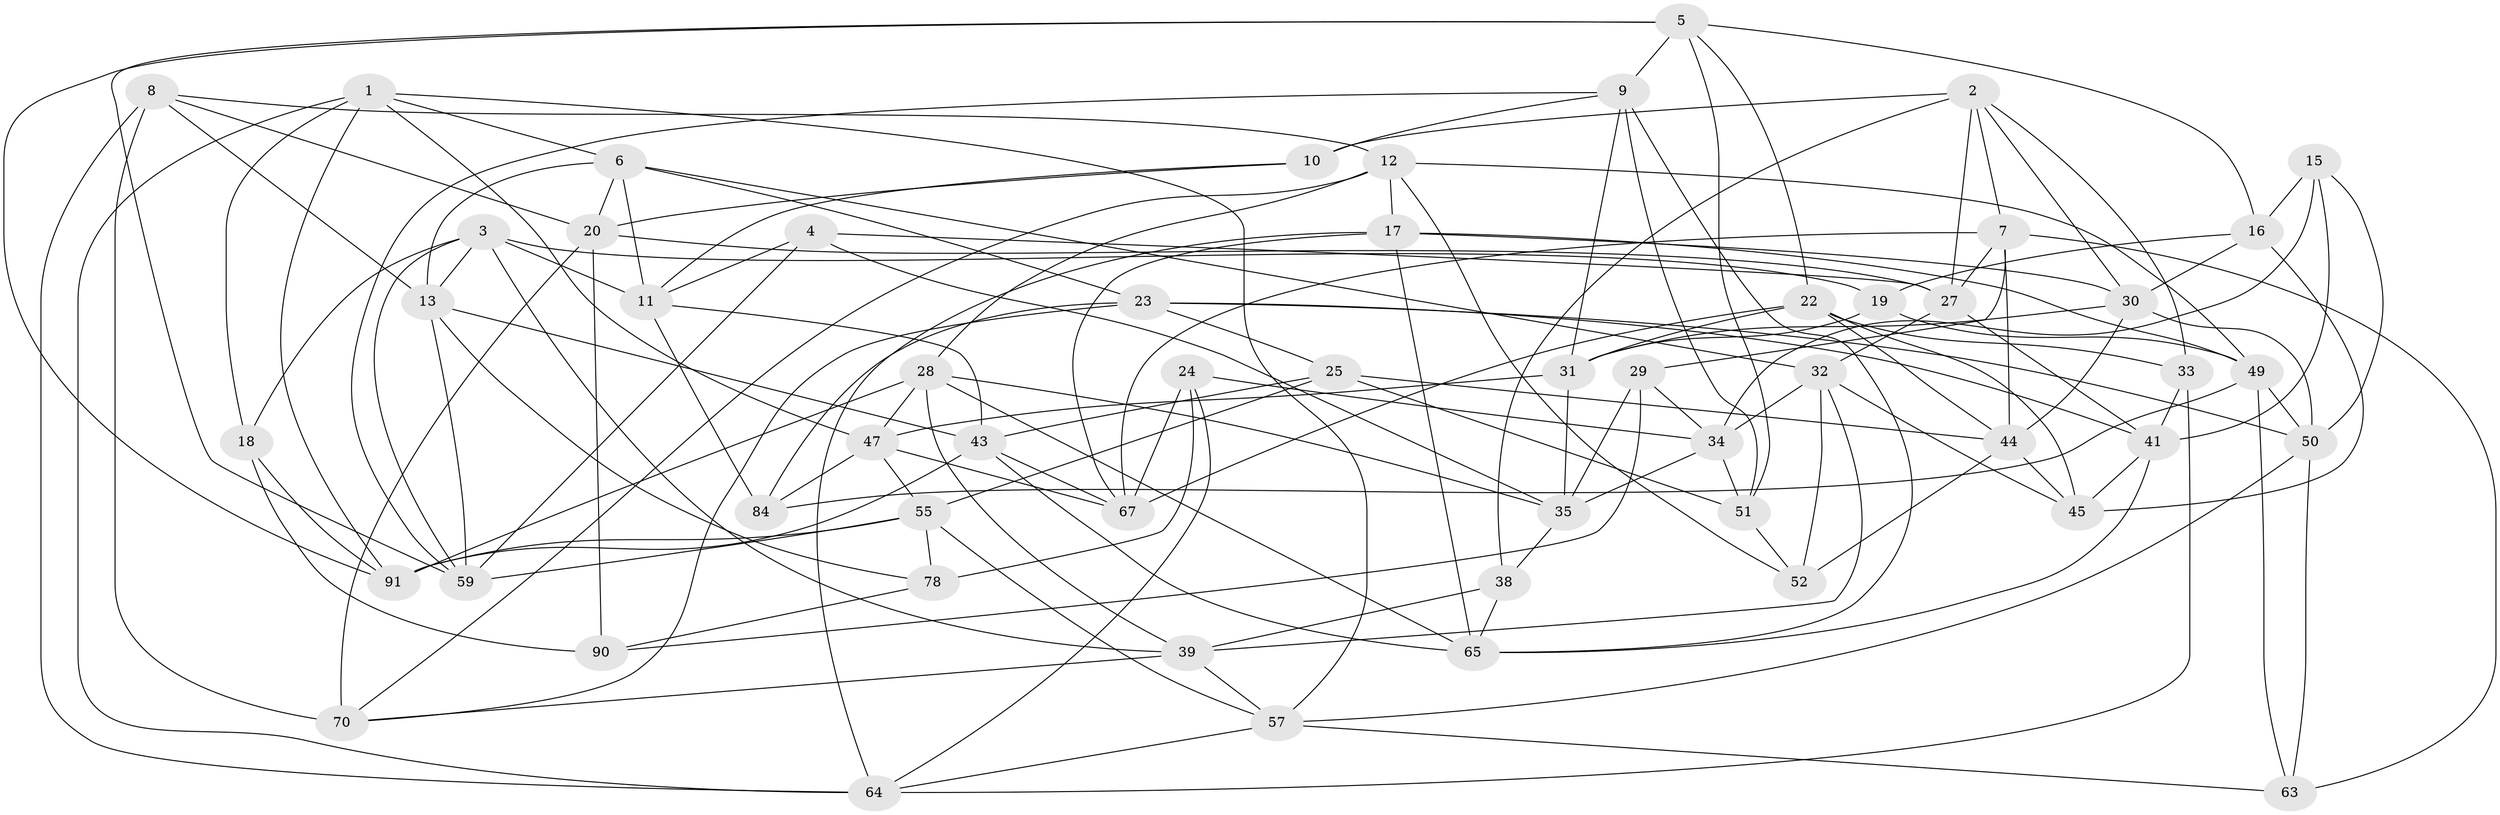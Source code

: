 // original degree distribution, {4: 1.0}
// Generated by graph-tools (version 1.1) at 2025/42/03/06/25 10:42:16]
// undirected, 55 vertices, 148 edges
graph export_dot {
graph [start="1"]
  node [color=gray90,style=filled];
  1 [super="+93"];
  2 [super="+80"];
  3 [super="+26"];
  4;
  5 [super="+71"];
  6 [super="+42"];
  7 [super="+14"];
  8 [super="+72"];
  9 [super="+75"];
  10;
  11 [super="+54"];
  12 [super="+96"];
  13 [super="+40"];
  15;
  16 [super="+37"];
  17 [super="+21"];
  18;
  19;
  20 [super="+53"];
  22 [super="+88"];
  23 [super="+83"];
  24;
  25 [super="+56"];
  27 [super="+76"];
  28 [super="+36"];
  29;
  30 [super="+77"];
  31 [super="+58"];
  32 [super="+73"];
  33;
  34 [super="+61"];
  35 [super="+68"];
  38;
  39 [super="+74"];
  41 [super="+89"];
  43 [super="+86"];
  44 [super="+82"];
  45 [super="+46"];
  47 [super="+48"];
  49 [super="+62"];
  50 [super="+87"];
  51 [super="+81"];
  52;
  55 [super="+79"];
  57 [super="+60"];
  59 [super="+85"];
  63;
  64 [super="+92"];
  65 [super="+66"];
  67 [super="+69"];
  70 [super="+95"];
  78;
  84;
  90;
  91 [super="+94"];
  1 -- 64;
  1 -- 6;
  1 -- 91;
  1 -- 18;
  1 -- 47;
  1 -- 57;
  2 -- 33;
  2 -- 27;
  2 -- 7;
  2 -- 10;
  2 -- 38;
  2 -- 30;
  3 -- 19;
  3 -- 18;
  3 -- 59;
  3 -- 11;
  3 -- 39;
  3 -- 13;
  4 -- 35;
  4 -- 27;
  4 -- 11;
  4 -- 59;
  5 -- 16;
  5 -- 91;
  5 -- 51;
  5 -- 22;
  5 -- 9;
  5 -- 59;
  6 -- 11;
  6 -- 20;
  6 -- 32;
  6 -- 13;
  6 -- 23;
  7 -- 29;
  7 -- 67;
  7 -- 27;
  7 -- 63;
  7 -- 44;
  8 -- 12;
  8 -- 70 [weight=2];
  8 -- 13;
  8 -- 64;
  8 -- 20;
  9 -- 10;
  9 -- 65;
  9 -- 59;
  9 -- 51;
  9 -- 31;
  10 -- 11;
  10 -- 20;
  11 -- 43;
  11 -- 84;
  12 -- 70;
  12 -- 28;
  12 -- 17;
  12 -- 52;
  12 -- 49;
  13 -- 59;
  13 -- 78;
  13 -- 43;
  15 -- 50;
  15 -- 34;
  15 -- 16;
  15 -- 41;
  16 -- 45 [weight=2];
  16 -- 19;
  16 -- 30;
  17 -- 67;
  17 -- 30;
  17 -- 65;
  17 -- 64;
  17 -- 49;
  18 -- 90;
  18 -- 91;
  19 -- 31;
  19 -- 49;
  20 -- 27;
  20 -- 90;
  20 -- 70;
  22 -- 33;
  22 -- 31;
  22 -- 44;
  22 -- 67;
  22 -- 45;
  23 -- 84;
  23 -- 70;
  23 -- 25;
  23 -- 41;
  23 -- 50;
  24 -- 34;
  24 -- 78;
  24 -- 64;
  24 -- 67;
  25 -- 51 [weight=2];
  25 -- 44;
  25 -- 43;
  25 -- 55;
  27 -- 32;
  27 -- 41;
  28 -- 91;
  28 -- 47;
  28 -- 39;
  28 -- 35;
  28 -- 65;
  29 -- 90;
  29 -- 34;
  29 -- 35;
  30 -- 44;
  30 -- 31;
  30 -- 50;
  31 -- 35;
  31 -- 47;
  32 -- 39;
  32 -- 52;
  32 -- 34;
  32 -- 45;
  33 -- 41;
  33 -- 64;
  34 -- 35;
  34 -- 51;
  35 -- 38;
  38 -- 39;
  38 -- 65;
  39 -- 70;
  39 -- 57;
  41 -- 65;
  41 -- 45;
  43 -- 91;
  43 -- 65;
  43 -- 67;
  44 -- 52;
  44 -- 45;
  47 -- 55;
  47 -- 84;
  47 -- 67;
  49 -- 84;
  49 -- 63;
  49 -- 50;
  50 -- 57;
  50 -- 63;
  51 -- 52;
  55 -- 91;
  55 -- 57;
  55 -- 78;
  55 -- 59;
  57 -- 64;
  57 -- 63;
  78 -- 90;
}
